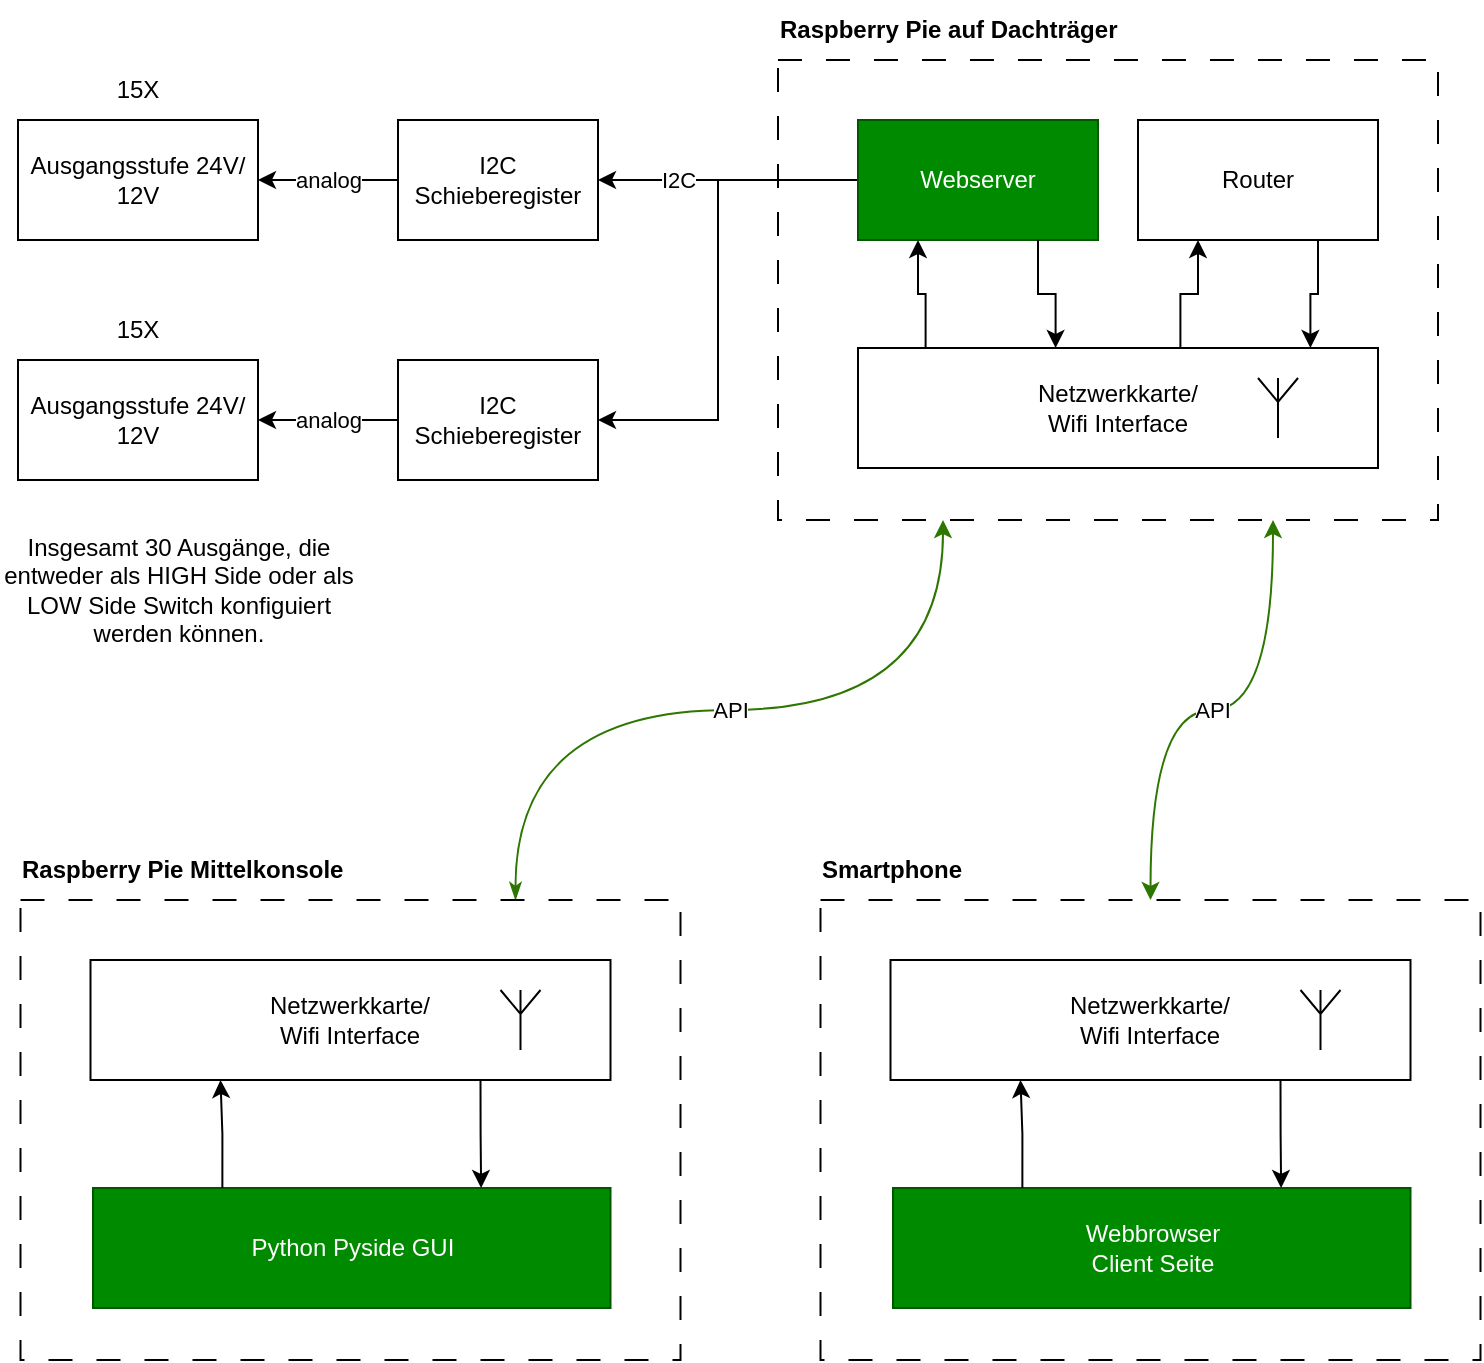 <mxfile version="21.1.2" type="device">
  <diagram name="Page-1" id="Pg1XpjBiWAMOqzFmVkYa">
    <mxGraphModel dx="1107" dy="758" grid="1" gridSize="10" guides="1" tooltips="1" connect="1" arrows="1" fold="1" page="1" pageScale="1" pageWidth="1169" pageHeight="827" math="0" shadow="0">
      <root>
        <mxCell id="0" />
        <mxCell id="1" parent="0" />
        <mxCell id="GWNYYibfc6u7Uzu7YpZk-8" value="I2C" style="edgeStyle=orthogonalEdgeStyle;rounded=0;orthogonalLoop=1;jettySize=auto;html=1;exitX=0;exitY=0.5;exitDx=0;exitDy=0;" edge="1" parent="1" source="GWNYYibfc6u7Uzu7YpZk-1" target="GWNYYibfc6u7Uzu7YpZk-3">
          <mxGeometry x="0.385" relative="1" as="geometry">
            <mxPoint as="offset" />
          </mxGeometry>
        </mxCell>
        <mxCell id="GWNYYibfc6u7Uzu7YpZk-29" style="edgeStyle=orthogonalEdgeStyle;rounded=0;orthogonalLoop=1;jettySize=auto;html=1;exitX=0;exitY=0.5;exitDx=0;exitDy=0;entryX=1;entryY=0.5;entryDx=0;entryDy=0;" edge="1" parent="1" source="GWNYYibfc6u7Uzu7YpZk-1" target="GWNYYibfc6u7Uzu7YpZk-6">
          <mxGeometry relative="1" as="geometry">
            <Array as="points">
              <mxPoint x="390" y="160" />
              <mxPoint x="390" y="280" />
            </Array>
          </mxGeometry>
        </mxCell>
        <mxCell id="GWNYYibfc6u7Uzu7YpZk-2" value="Ausgangsstufe 24V/ 12V" style="rounded=0;whiteSpace=wrap;html=1;" vertex="1" parent="1">
          <mxGeometry x="40" y="130" width="120" height="60" as="geometry" />
        </mxCell>
        <mxCell id="GWNYYibfc6u7Uzu7YpZk-10" value="analog" style="edgeStyle=orthogonalEdgeStyle;rounded=0;orthogonalLoop=1;jettySize=auto;html=1;exitX=0;exitY=0.5;exitDx=0;exitDy=0;" edge="1" parent="1" source="GWNYYibfc6u7Uzu7YpZk-3" target="GWNYYibfc6u7Uzu7YpZk-2">
          <mxGeometry relative="1" as="geometry" />
        </mxCell>
        <mxCell id="GWNYYibfc6u7Uzu7YpZk-3" value="I2C &lt;br&gt;Schieberegister" style="rounded=0;whiteSpace=wrap;html=1;" vertex="1" parent="1">
          <mxGeometry x="230" y="130" width="100" height="60" as="geometry" />
        </mxCell>
        <mxCell id="GWNYYibfc6u7Uzu7YpZk-4" value="15X" style="text;html=1;strokeColor=none;fillColor=none;align=center;verticalAlign=middle;whiteSpace=wrap;rounded=0;" vertex="1" parent="1">
          <mxGeometry x="70" y="100" width="60" height="30" as="geometry" />
        </mxCell>
        <mxCell id="GWNYYibfc6u7Uzu7YpZk-5" value="Ausgangsstufe 24V/ 12V" style="rounded=0;whiteSpace=wrap;html=1;" vertex="1" parent="1">
          <mxGeometry x="40" y="250" width="120" height="60" as="geometry" />
        </mxCell>
        <mxCell id="GWNYYibfc6u7Uzu7YpZk-11" value="analog" style="edgeStyle=orthogonalEdgeStyle;rounded=0;orthogonalLoop=1;jettySize=auto;html=1;exitX=0;exitY=0.5;exitDx=0;exitDy=0;entryX=1;entryY=0.5;entryDx=0;entryDy=0;" edge="1" parent="1" source="GWNYYibfc6u7Uzu7YpZk-6" target="GWNYYibfc6u7Uzu7YpZk-5">
          <mxGeometry relative="1" as="geometry" />
        </mxCell>
        <mxCell id="GWNYYibfc6u7Uzu7YpZk-6" value="I2C &lt;br&gt;Schieberegister" style="rounded=0;whiteSpace=wrap;html=1;" vertex="1" parent="1">
          <mxGeometry x="230" y="250" width="100" height="60" as="geometry" />
        </mxCell>
        <mxCell id="GWNYYibfc6u7Uzu7YpZk-7" value="15X" style="text;html=1;strokeColor=none;fillColor=none;align=center;verticalAlign=middle;whiteSpace=wrap;rounded=0;" vertex="1" parent="1">
          <mxGeometry x="70" y="220" width="60" height="30" as="geometry" />
        </mxCell>
        <mxCell id="GWNYYibfc6u7Uzu7YpZk-49" value="API" style="edgeStyle=orthogonalEdgeStyle;rounded=0;orthogonalLoop=1;jettySize=auto;html=1;exitX=0.75;exitY=0;exitDx=0;exitDy=0;entryX=0.25;entryY=1;entryDx=0;entryDy=0;curved=1;startArrow=classicThin;startFill=1;fillColor=#60a917;strokeColor=#2D7600;" edge="1" parent="1" source="GWNYYibfc6u7Uzu7YpZk-31" target="GWNYYibfc6u7Uzu7YpZk-12">
          <mxGeometry relative="1" as="geometry" />
        </mxCell>
        <mxCell id="GWNYYibfc6u7Uzu7YpZk-50" value="API" style="edgeStyle=orthogonalEdgeStyle;rounded=0;orthogonalLoop=1;jettySize=auto;html=1;exitX=0.5;exitY=0;exitDx=0;exitDy=0;entryX=0.75;entryY=1;entryDx=0;entryDy=0;curved=1;startArrow=classic;startFill=1;fillColor=#60a917;strokeColor=#2D7600;" edge="1" parent="1" source="GWNYYibfc6u7Uzu7YpZk-44" target="GWNYYibfc6u7Uzu7YpZk-12">
          <mxGeometry relative="1" as="geometry" />
        </mxCell>
        <mxCell id="GWNYYibfc6u7Uzu7YpZk-55" value="Insgesamt 30 Ausgänge, die entweder als HIGH Side oder als LOW Side Switch konfiguiert werden können." style="text;html=1;strokeColor=none;fillColor=none;align=center;verticalAlign=middle;whiteSpace=wrap;rounded=0;" vertex="1" parent="1">
          <mxGeometry x="31.25" y="330" width="178.75" height="70" as="geometry" />
        </mxCell>
        <mxCell id="GWNYYibfc6u7Uzu7YpZk-56" value="" style="group" vertex="1" connectable="0" parent="1">
          <mxGeometry x="418.75" y="70" width="331.25" height="260" as="geometry" />
        </mxCell>
        <mxCell id="GWNYYibfc6u7Uzu7YpZk-12" value="" style="rounded=0;whiteSpace=wrap;html=1;fillColor=none;dashed=1;dashPattern=12 12;" vertex="1" parent="GWNYYibfc6u7Uzu7YpZk-56">
          <mxGeometry x="1.25" y="30" width="330" height="230" as="geometry" />
        </mxCell>
        <mxCell id="GWNYYibfc6u7Uzu7YpZk-1" value="Webserver" style="rounded=0;whiteSpace=wrap;html=1;fillColor=#008a00;fontColor=#ffffff;strokeColor=#005700;" vertex="1" parent="GWNYYibfc6u7Uzu7YpZk-56">
          <mxGeometry x="41.25" y="60" width="120" height="60" as="geometry" />
        </mxCell>
        <mxCell id="GWNYYibfc6u7Uzu7YpZk-13" value="Raspberry Pie auf Dachträger" style="text;html=1;strokeColor=none;fillColor=none;align=left;verticalAlign=middle;whiteSpace=wrap;rounded=0;fontStyle=1" vertex="1" parent="GWNYYibfc6u7Uzu7YpZk-56">
          <mxGeometry width="202.5" height="30" as="geometry" />
        </mxCell>
        <mxCell id="GWNYYibfc6u7Uzu7YpZk-14" value="Router" style="rounded=0;whiteSpace=wrap;html=1;" vertex="1" parent="GWNYYibfc6u7Uzu7YpZk-56">
          <mxGeometry x="181.25" y="60" width="120" height="60" as="geometry" />
        </mxCell>
        <mxCell id="GWNYYibfc6u7Uzu7YpZk-22" style="edgeStyle=orthogonalEdgeStyle;rounded=0;orthogonalLoop=1;jettySize=auto;html=1;exitX=0.13;exitY=0;exitDx=0;exitDy=0;exitPerimeter=0;entryX=0.25;entryY=1;entryDx=0;entryDy=0;" edge="1" parent="GWNYYibfc6u7Uzu7YpZk-56" source="GWNYYibfc6u7Uzu7YpZk-15" target="GWNYYibfc6u7Uzu7YpZk-1">
          <mxGeometry relative="1" as="geometry" />
        </mxCell>
        <mxCell id="GWNYYibfc6u7Uzu7YpZk-24" style="edgeStyle=orthogonalEdgeStyle;rounded=0;orthogonalLoop=1;jettySize=auto;html=1;exitX=0.62;exitY=0;exitDx=0;exitDy=0;exitPerimeter=0;entryX=0.25;entryY=1;entryDx=0;entryDy=0;" edge="1" parent="GWNYYibfc6u7Uzu7YpZk-56" source="GWNYYibfc6u7Uzu7YpZk-15" target="GWNYYibfc6u7Uzu7YpZk-14">
          <mxGeometry relative="1" as="geometry" />
        </mxCell>
        <mxCell id="GWNYYibfc6u7Uzu7YpZk-15" value="Netzwerkkarte/&lt;br&gt;Wifi Interface" style="rounded=0;whiteSpace=wrap;html=1;points=[[0,0,0,0,0],[0,0.25,0,0,0],[0,0.5,0,0,0],[0,0.75,0,0,0],[0,1,0,0,0],[0.13,0,0,0,0],[0.25,0,0,0,0],[0.25,1,0,0,0],[0.38,0,0,0,0],[0.5,0,0,0,0],[0.5,1,0,0,0],[0.62,0,0,0,0],[0.75,0,0,0,0],[0.75,1,0,0,0],[0.87,0,0,0,0],[1,0,0,0,0],[1,0.25,0,0,0],[1,0.5,0,0,0],[1,0.75,0,0,0],[1,1,0,0,0]];" vertex="1" parent="GWNYYibfc6u7Uzu7YpZk-56">
          <mxGeometry x="41.25" y="174" width="260" height="60" as="geometry" />
        </mxCell>
        <mxCell id="GWNYYibfc6u7Uzu7YpZk-23" style="edgeStyle=orthogonalEdgeStyle;rounded=0;orthogonalLoop=1;jettySize=auto;html=1;exitX=0.75;exitY=1;exitDx=0;exitDy=0;entryX=0.38;entryY=0;entryDx=0;entryDy=0;entryPerimeter=0;" edge="1" parent="GWNYYibfc6u7Uzu7YpZk-56" source="GWNYYibfc6u7Uzu7YpZk-1" target="GWNYYibfc6u7Uzu7YpZk-15">
          <mxGeometry relative="1" as="geometry" />
        </mxCell>
        <mxCell id="GWNYYibfc6u7Uzu7YpZk-25" style="edgeStyle=orthogonalEdgeStyle;rounded=0;orthogonalLoop=1;jettySize=auto;html=1;exitX=0.75;exitY=1;exitDx=0;exitDy=0;entryX=0.87;entryY=0;entryDx=0;entryDy=0;entryPerimeter=0;" edge="1" parent="GWNYYibfc6u7Uzu7YpZk-56" source="GWNYYibfc6u7Uzu7YpZk-14" target="GWNYYibfc6u7Uzu7YpZk-15">
          <mxGeometry relative="1" as="geometry" />
        </mxCell>
        <mxCell id="GWNYYibfc6u7Uzu7YpZk-16" value="" style="verticalLabelPosition=bottom;shadow=0;dashed=0;align=center;html=1;verticalAlign=top;shape=mxgraph.electrical.radio.aerial_-_antenna_1;" vertex="1" parent="GWNYYibfc6u7Uzu7YpZk-56">
          <mxGeometry x="241.25" y="189" width="20" height="30" as="geometry" />
        </mxCell>
        <mxCell id="GWNYYibfc6u7Uzu7YpZk-57" value="" style="group" vertex="1" connectable="0" parent="1">
          <mxGeometry x="440" y="490" width="331.25" height="260" as="geometry" />
        </mxCell>
        <mxCell id="GWNYYibfc6u7Uzu7YpZk-44" value="" style="rounded=0;whiteSpace=wrap;html=1;fillColor=none;dashed=1;dashPattern=12 12;" vertex="1" parent="GWNYYibfc6u7Uzu7YpZk-57">
          <mxGeometry x="1.25" y="30" width="330" height="230" as="geometry" />
        </mxCell>
        <mxCell id="GWNYYibfc6u7Uzu7YpZk-45" value="Webbrowser&lt;br&gt;Client Seite" style="rounded=0;whiteSpace=wrap;html=1;fillColor=#008a00;fontColor=#ffffff;strokeColor=#005700;" vertex="1" parent="GWNYYibfc6u7Uzu7YpZk-57">
          <mxGeometry x="37.5" y="174" width="258.75" height="60" as="geometry" />
        </mxCell>
        <mxCell id="GWNYYibfc6u7Uzu7YpZk-46" value="Smartphone" style="text;html=1;strokeColor=none;fillColor=none;align=left;verticalAlign=middle;whiteSpace=wrap;rounded=0;fontStyle=1" vertex="1" parent="GWNYYibfc6u7Uzu7YpZk-57">
          <mxGeometry width="202.5" height="30" as="geometry" />
        </mxCell>
        <mxCell id="GWNYYibfc6u7Uzu7YpZk-54" style="edgeStyle=orthogonalEdgeStyle;rounded=0;orthogonalLoop=1;jettySize=auto;html=1;exitX=0.75;exitY=1;exitDx=0;exitDy=0;exitPerimeter=0;entryX=0.75;entryY=0;entryDx=0;entryDy=0;" edge="1" parent="GWNYYibfc6u7Uzu7YpZk-57" source="GWNYYibfc6u7Uzu7YpZk-47" target="GWNYYibfc6u7Uzu7YpZk-45">
          <mxGeometry relative="1" as="geometry" />
        </mxCell>
        <mxCell id="GWNYYibfc6u7Uzu7YpZk-47" value="Netzwerkkarte/&lt;br&gt;Wifi Interface" style="rounded=0;whiteSpace=wrap;html=1;points=[[0,0,0,0,0],[0,0.25,0,0,0],[0,0.5,0,0,0],[0,0.75,0,0,0],[0,1,0,0,0],[0.13,0,0,0,0],[0.25,0,0,0,0],[0.25,1,0,0,0],[0.38,0,0,0,0],[0.5,0,0,0,0],[0.5,1,0,0,0],[0.62,0,0,0,0],[0.75,0,0,0,0],[0.75,1,0,0,0],[0.87,0,0,0,0],[1,0,0,0,0],[1,0.25,0,0,0],[1,0.5,0,0,0],[1,0.75,0,0,0],[1,1,0,0,0]];" vertex="1" parent="GWNYYibfc6u7Uzu7YpZk-57">
          <mxGeometry x="36.25" y="60" width="260" height="60" as="geometry" />
        </mxCell>
        <mxCell id="GWNYYibfc6u7Uzu7YpZk-53" style="edgeStyle=orthogonalEdgeStyle;rounded=0;orthogonalLoop=1;jettySize=auto;html=1;exitX=0.25;exitY=0;exitDx=0;exitDy=0;entryX=0.25;entryY=1;entryDx=0;entryDy=0;entryPerimeter=0;" edge="1" parent="GWNYYibfc6u7Uzu7YpZk-57" source="GWNYYibfc6u7Uzu7YpZk-45" target="GWNYYibfc6u7Uzu7YpZk-47">
          <mxGeometry relative="1" as="geometry" />
        </mxCell>
        <mxCell id="GWNYYibfc6u7Uzu7YpZk-48" value="" style="verticalLabelPosition=bottom;shadow=0;dashed=0;align=center;html=1;verticalAlign=top;shape=mxgraph.electrical.radio.aerial_-_antenna_1;" vertex="1" parent="GWNYYibfc6u7Uzu7YpZk-57">
          <mxGeometry x="241.25" y="75" width="20" height="30" as="geometry" />
        </mxCell>
        <mxCell id="GWNYYibfc6u7Uzu7YpZk-58" value="" style="group" vertex="1" connectable="0" parent="1">
          <mxGeometry x="40" y="490" width="331.25" height="260" as="geometry" />
        </mxCell>
        <mxCell id="GWNYYibfc6u7Uzu7YpZk-31" value="" style="rounded=0;whiteSpace=wrap;html=1;fillColor=none;dashed=1;dashPattern=12 12;" vertex="1" parent="GWNYYibfc6u7Uzu7YpZk-58">
          <mxGeometry x="1.25" y="30" width="330" height="230" as="geometry" />
        </mxCell>
        <mxCell id="GWNYYibfc6u7Uzu7YpZk-33" value="Python Pyside GUI" style="rounded=0;whiteSpace=wrap;html=1;fillColor=#008a00;fontColor=#ffffff;strokeColor=#005700;" vertex="1" parent="GWNYYibfc6u7Uzu7YpZk-58">
          <mxGeometry x="37.5" y="174" width="258.75" height="60" as="geometry" />
        </mxCell>
        <mxCell id="GWNYYibfc6u7Uzu7YpZk-34" value="Raspberry Pie Mittelkonsole" style="text;html=1;strokeColor=none;fillColor=none;align=left;verticalAlign=middle;whiteSpace=wrap;rounded=0;fontStyle=1" vertex="1" parent="GWNYYibfc6u7Uzu7YpZk-58">
          <mxGeometry width="202.5" height="30" as="geometry" />
        </mxCell>
        <mxCell id="GWNYYibfc6u7Uzu7YpZk-52" style="edgeStyle=orthogonalEdgeStyle;rounded=0;orthogonalLoop=1;jettySize=auto;html=1;exitX=0.75;exitY=1;exitDx=0;exitDy=0;exitPerimeter=0;entryX=0.75;entryY=0;entryDx=0;entryDy=0;" edge="1" parent="GWNYYibfc6u7Uzu7YpZk-58" source="GWNYYibfc6u7Uzu7YpZk-39" target="GWNYYibfc6u7Uzu7YpZk-33">
          <mxGeometry relative="1" as="geometry" />
        </mxCell>
        <mxCell id="GWNYYibfc6u7Uzu7YpZk-39" value="Netzwerkkarte/&lt;br&gt;Wifi Interface" style="rounded=0;whiteSpace=wrap;html=1;points=[[0,0,0,0,0],[0,0.25,0,0,0],[0,0.5,0,0,0],[0,0.75,0,0,0],[0,1,0,0,0],[0.13,0,0,0,0],[0.25,0,0,0,0],[0.25,1,0,0,0],[0.38,0,0,0,0],[0.5,0,0,0,0],[0.5,1,0,0,0],[0.62,0,0,0,0],[0.75,0,0,0,0],[0.75,1,0,0,0],[0.87,0,0,0,0],[1,0,0,0,0],[1,0.25,0,0,0],[1,0.5,0,0,0],[1,0.75,0,0,0],[1,1,0,0,0]];" vertex="1" parent="GWNYYibfc6u7Uzu7YpZk-58">
          <mxGeometry x="36.25" y="60" width="260" height="60" as="geometry" />
        </mxCell>
        <mxCell id="GWNYYibfc6u7Uzu7YpZk-51" style="edgeStyle=orthogonalEdgeStyle;rounded=0;orthogonalLoop=1;jettySize=auto;html=1;exitX=0.25;exitY=0;exitDx=0;exitDy=0;entryX=0.25;entryY=1;entryDx=0;entryDy=0;entryPerimeter=0;" edge="1" parent="GWNYYibfc6u7Uzu7YpZk-58" source="GWNYYibfc6u7Uzu7YpZk-33" target="GWNYYibfc6u7Uzu7YpZk-39">
          <mxGeometry relative="1" as="geometry" />
        </mxCell>
        <mxCell id="GWNYYibfc6u7Uzu7YpZk-40" value="" style="verticalLabelPosition=bottom;shadow=0;dashed=0;align=center;html=1;verticalAlign=top;shape=mxgraph.electrical.radio.aerial_-_antenna_1;" vertex="1" parent="GWNYYibfc6u7Uzu7YpZk-58">
          <mxGeometry x="241.25" y="75" width="20" height="30" as="geometry" />
        </mxCell>
      </root>
    </mxGraphModel>
  </diagram>
</mxfile>
